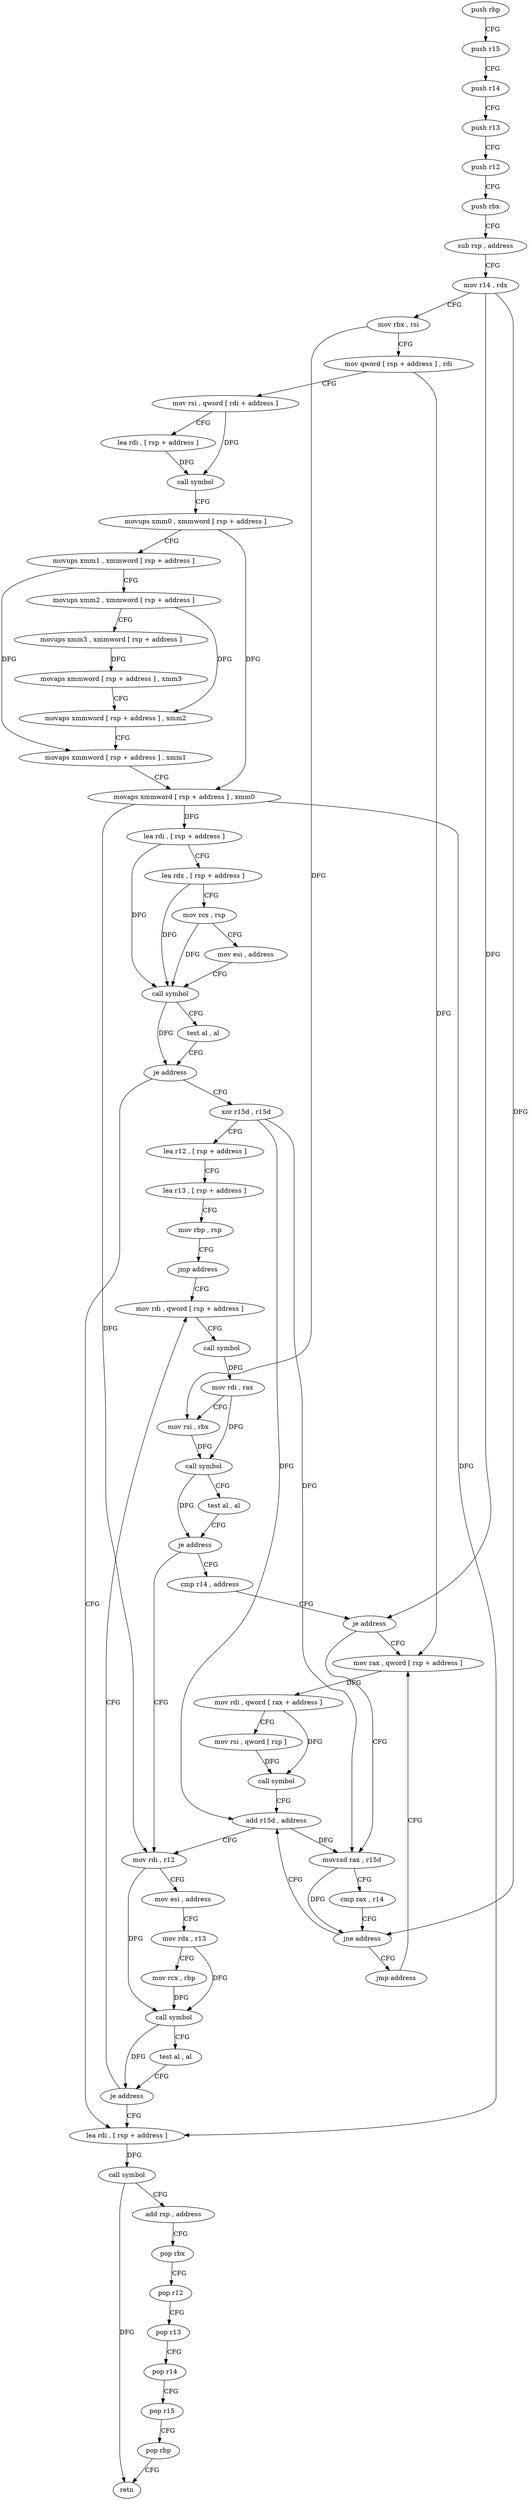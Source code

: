 digraph "func" {
"82080" [label = "push rbp" ]
"82081" [label = "push r15" ]
"82083" [label = "push r14" ]
"82085" [label = "push r13" ]
"82087" [label = "push r12" ]
"82089" [label = "push rbx" ]
"82090" [label = "sub rsp , address" ]
"82097" [label = "mov r14 , rdx" ]
"82100" [label = "mov rbx , rsi" ]
"82103" [label = "mov qword [ rsp + address ] , rdi" ]
"82108" [label = "mov rsi , qword [ rdi + address ]" ]
"82112" [label = "lea rdi , [ rsp + address ]" ]
"82117" [label = "call symbol" ]
"82122" [label = "movups xmm0 , xmmword [ rsp + address ]" ]
"82127" [label = "movups xmm1 , xmmword [ rsp + address ]" ]
"82132" [label = "movups xmm2 , xmmword [ rsp + address ]" ]
"82137" [label = "movups xmm3 , xmmword [ rsp + address ]" ]
"82142" [label = "movaps xmmword [ rsp + address ] , xmm3" ]
"82150" [label = "movaps xmmword [ rsp + address ] , xmm2" ]
"82155" [label = "movaps xmmword [ rsp + address ] , xmm1" ]
"82160" [label = "movaps xmmword [ rsp + address ] , xmm0" ]
"82165" [label = "lea rdi , [ rsp + address ]" ]
"82170" [label = "lea rdx , [ rsp + address ]" ]
"82175" [label = "mov rcx , rsp" ]
"82178" [label = "mov esi , address" ]
"82183" [label = "call symbol" ]
"82188" [label = "test al , al" ]
"82190" [label = "je address" ]
"82310" [label = "lea rdi , [ rsp + address ]" ]
"82192" [label = "xor r15d , r15d" ]
"82315" [label = "call symbol" ]
"82320" [label = "add rsp , address" ]
"82327" [label = "pop rbx" ]
"82328" [label = "pop r12" ]
"82330" [label = "pop r13" ]
"82332" [label = "pop r14" ]
"82334" [label = "pop r15" ]
"82336" [label = "pop rbp" ]
"82337" [label = "retn" ]
"82195" [label = "lea r12 , [ rsp + address ]" ]
"82200" [label = "lea r13 , [ rsp + address ]" ]
"82205" [label = "mov rbp , rsp" ]
"82208" [label = "jmp address" ]
"82269" [label = "mov rdi , qword [ rsp + address ]" ]
"82274" [label = "call symbol" ]
"82279" [label = "mov rdi , rax" ]
"82282" [label = "mov rsi , rbx" ]
"82285" [label = "call symbol" ]
"82290" [label = "test al , al" ]
"82292" [label = "je address" ]
"82246" [label = "mov rdi , r12" ]
"82294" [label = "cmp r14 , address" ]
"82249" [label = "mov esi , address" ]
"82254" [label = "mov rdx , r13" ]
"82257" [label = "mov rcx , rbp" ]
"82260" [label = "call symbol" ]
"82265" [label = "test al , al" ]
"82267" [label = "je address" ]
"82298" [label = "je address" ]
"82224" [label = "mov rax , qword [ rsp + address ]" ]
"82300" [label = "movsxd rax , r15d" ]
"82229" [label = "mov rdi , qword [ rax + address ]" ]
"82233" [label = "mov rsi , qword [ rsp ]" ]
"82237" [label = "call symbol" ]
"82242" [label = "add r15d , address" ]
"82303" [label = "cmp rax , r14" ]
"82306" [label = "jne address" ]
"82308" [label = "jmp address" ]
"82080" -> "82081" [ label = "CFG" ]
"82081" -> "82083" [ label = "CFG" ]
"82083" -> "82085" [ label = "CFG" ]
"82085" -> "82087" [ label = "CFG" ]
"82087" -> "82089" [ label = "CFG" ]
"82089" -> "82090" [ label = "CFG" ]
"82090" -> "82097" [ label = "CFG" ]
"82097" -> "82100" [ label = "CFG" ]
"82097" -> "82298" [ label = "DFG" ]
"82097" -> "82306" [ label = "DFG" ]
"82100" -> "82103" [ label = "CFG" ]
"82100" -> "82282" [ label = "DFG" ]
"82103" -> "82108" [ label = "CFG" ]
"82103" -> "82224" [ label = "DFG" ]
"82108" -> "82112" [ label = "CFG" ]
"82108" -> "82117" [ label = "DFG" ]
"82112" -> "82117" [ label = "DFG" ]
"82117" -> "82122" [ label = "CFG" ]
"82122" -> "82127" [ label = "CFG" ]
"82122" -> "82160" [ label = "DFG" ]
"82127" -> "82132" [ label = "CFG" ]
"82127" -> "82155" [ label = "DFG" ]
"82132" -> "82137" [ label = "CFG" ]
"82132" -> "82150" [ label = "DFG" ]
"82137" -> "82142" [ label = "DFG" ]
"82142" -> "82150" [ label = "CFG" ]
"82150" -> "82155" [ label = "CFG" ]
"82155" -> "82160" [ label = "CFG" ]
"82160" -> "82165" [ label = "DFG" ]
"82160" -> "82310" [ label = "DFG" ]
"82160" -> "82246" [ label = "DFG" ]
"82165" -> "82170" [ label = "CFG" ]
"82165" -> "82183" [ label = "DFG" ]
"82170" -> "82175" [ label = "CFG" ]
"82170" -> "82183" [ label = "DFG" ]
"82175" -> "82178" [ label = "CFG" ]
"82175" -> "82183" [ label = "DFG" ]
"82178" -> "82183" [ label = "CFG" ]
"82183" -> "82188" [ label = "CFG" ]
"82183" -> "82190" [ label = "DFG" ]
"82188" -> "82190" [ label = "CFG" ]
"82190" -> "82310" [ label = "CFG" ]
"82190" -> "82192" [ label = "CFG" ]
"82310" -> "82315" [ label = "DFG" ]
"82192" -> "82195" [ label = "CFG" ]
"82192" -> "82300" [ label = "DFG" ]
"82192" -> "82242" [ label = "DFG" ]
"82315" -> "82320" [ label = "CFG" ]
"82315" -> "82337" [ label = "DFG" ]
"82320" -> "82327" [ label = "CFG" ]
"82327" -> "82328" [ label = "CFG" ]
"82328" -> "82330" [ label = "CFG" ]
"82330" -> "82332" [ label = "CFG" ]
"82332" -> "82334" [ label = "CFG" ]
"82334" -> "82336" [ label = "CFG" ]
"82336" -> "82337" [ label = "CFG" ]
"82195" -> "82200" [ label = "CFG" ]
"82200" -> "82205" [ label = "CFG" ]
"82205" -> "82208" [ label = "CFG" ]
"82208" -> "82269" [ label = "CFG" ]
"82269" -> "82274" [ label = "CFG" ]
"82274" -> "82279" [ label = "DFG" ]
"82279" -> "82282" [ label = "CFG" ]
"82279" -> "82285" [ label = "DFG" ]
"82282" -> "82285" [ label = "DFG" ]
"82285" -> "82290" [ label = "CFG" ]
"82285" -> "82292" [ label = "DFG" ]
"82290" -> "82292" [ label = "CFG" ]
"82292" -> "82246" [ label = "CFG" ]
"82292" -> "82294" [ label = "CFG" ]
"82246" -> "82249" [ label = "CFG" ]
"82246" -> "82260" [ label = "DFG" ]
"82294" -> "82298" [ label = "CFG" ]
"82249" -> "82254" [ label = "CFG" ]
"82254" -> "82257" [ label = "CFG" ]
"82254" -> "82260" [ label = "DFG" ]
"82257" -> "82260" [ label = "DFG" ]
"82260" -> "82265" [ label = "CFG" ]
"82260" -> "82267" [ label = "DFG" ]
"82265" -> "82267" [ label = "CFG" ]
"82267" -> "82310" [ label = "CFG" ]
"82267" -> "82269" [ label = "CFG" ]
"82298" -> "82224" [ label = "CFG" ]
"82298" -> "82300" [ label = "CFG" ]
"82224" -> "82229" [ label = "DFG" ]
"82300" -> "82303" [ label = "CFG" ]
"82300" -> "82306" [ label = "DFG" ]
"82229" -> "82233" [ label = "CFG" ]
"82229" -> "82237" [ label = "DFG" ]
"82233" -> "82237" [ label = "DFG" ]
"82237" -> "82242" [ label = "CFG" ]
"82242" -> "82246" [ label = "CFG" ]
"82242" -> "82300" [ label = "DFG" ]
"82303" -> "82306" [ label = "CFG" ]
"82306" -> "82242" [ label = "CFG" ]
"82306" -> "82308" [ label = "CFG" ]
"82308" -> "82224" [ label = "CFG" ]
}
